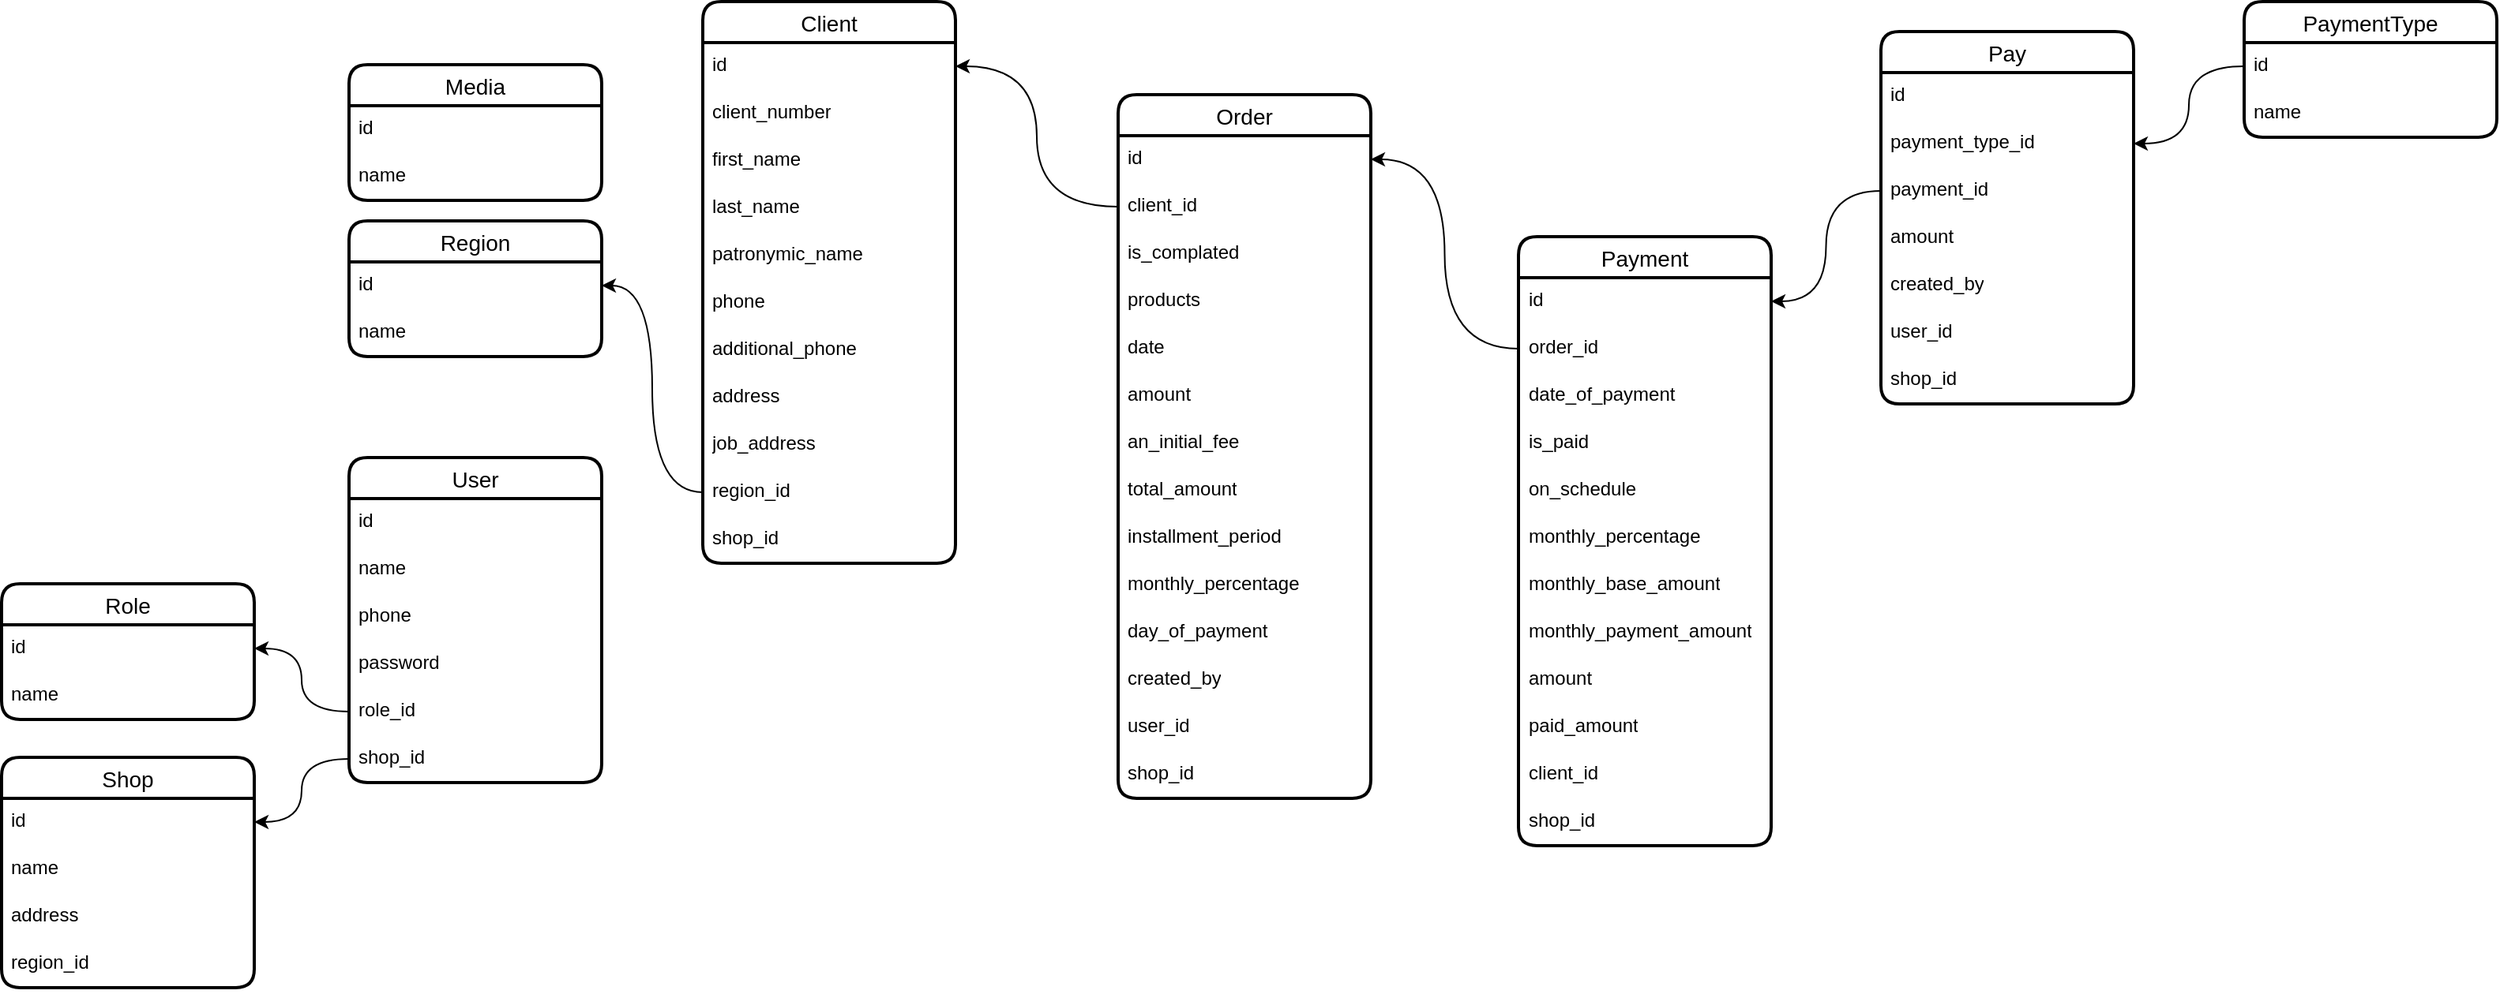 <mxfile version="24.2.5" type="github" pages="2">
  <diagram name="Страница — 1" id="WHzNaa2vAF3_SvquMsoz">
    <mxGraphModel dx="2049" dy="1054" grid="1" gridSize="10" guides="1" tooltips="1" connect="1" arrows="1" fold="1" page="1" pageScale="1" pageWidth="827" pageHeight="1169" math="0" shadow="0">
      <root>
        <mxCell id="0" />
        <mxCell id="1" parent="0" />
        <mxCell id="ufpbq39WT0exQgd2Rxnb-1" value="User" style="swimlane;fontStyle=0;childLayout=stackLayout;horizontal=1;startSize=26;horizontalStack=0;resizeParent=1;resizeParentMax=0;resizeLast=0;collapsible=1;marginBottom=0;align=center;fontSize=14;strokeWidth=2;rounded=1;shadow=0;glass=0;swimlaneLine=1;" parent="1" vertex="1">
          <mxGeometry x="340" y="790" width="160" height="206" as="geometry" />
        </mxCell>
        <mxCell id="ufpbq39WT0exQgd2Rxnb-2" value="id" style="text;strokeColor=none;fillColor=none;spacingLeft=4;spacingRight=4;overflow=hidden;rotatable=0;points=[[0,0.5],[1,0.5]];portConstraint=eastwest;fontSize=12;whiteSpace=wrap;html=1;" parent="ufpbq39WT0exQgd2Rxnb-1" vertex="1">
          <mxGeometry y="26" width="160" height="30" as="geometry" />
        </mxCell>
        <mxCell id="ufpbq39WT0exQgd2Rxnb-3" value="name" style="text;strokeColor=none;fillColor=none;spacingLeft=4;spacingRight=4;overflow=hidden;rotatable=0;points=[[0,0.5],[1,0.5]];portConstraint=eastwest;fontSize=12;whiteSpace=wrap;html=1;" parent="ufpbq39WT0exQgd2Rxnb-1" vertex="1">
          <mxGeometry y="56" width="160" height="30" as="geometry" />
        </mxCell>
        <mxCell id="ufpbq39WT0exQgd2Rxnb-4" value="phone" style="text;strokeColor=none;fillColor=none;spacingLeft=4;spacingRight=4;overflow=hidden;rotatable=0;points=[[0,0.5],[1,0.5]];portConstraint=eastwest;fontSize=12;whiteSpace=wrap;html=1;" parent="ufpbq39WT0exQgd2Rxnb-1" vertex="1">
          <mxGeometry y="86" width="160" height="30" as="geometry" />
        </mxCell>
        <mxCell id="ufpbq39WT0exQgd2Rxnb-5" value="password" style="text;strokeColor=none;fillColor=none;spacingLeft=4;spacingRight=4;overflow=hidden;rotatable=0;points=[[0,0.5],[1,0.5]];portConstraint=eastwest;fontSize=12;whiteSpace=wrap;html=1;" parent="ufpbq39WT0exQgd2Rxnb-1" vertex="1">
          <mxGeometry y="116" width="160" height="30" as="geometry" />
        </mxCell>
        <mxCell id="hS9vgsViVSdzWUvUSHCV-33" value="role_id" style="text;strokeColor=none;fillColor=none;spacingLeft=4;spacingRight=4;overflow=hidden;rotatable=0;points=[[0,0.5],[1,0.5]];portConstraint=eastwest;fontSize=12;whiteSpace=wrap;html=1;" parent="ufpbq39WT0exQgd2Rxnb-1" vertex="1">
          <mxGeometry y="146" width="160" height="30" as="geometry" />
        </mxCell>
        <mxCell id="hS9vgsViVSdzWUvUSHCV-14" value="shop_id" style="text;strokeColor=none;fillColor=none;spacingLeft=4;spacingRight=4;overflow=hidden;rotatable=0;points=[[0,0.5],[1,0.5]];portConstraint=eastwest;fontSize=12;whiteSpace=wrap;html=1;" parent="ufpbq39WT0exQgd2Rxnb-1" vertex="1">
          <mxGeometry y="176" width="160" height="30" as="geometry" />
        </mxCell>
        <mxCell id="ufpbq39WT0exQgd2Rxnb-11" value="Order" style="swimlane;fontStyle=0;childLayout=stackLayout;horizontal=1;startSize=26;horizontalStack=0;resizeParent=1;resizeParentMax=0;resizeLast=0;collapsible=1;marginBottom=0;align=center;fontSize=14;strokeWidth=2;rounded=1;shadow=0;glass=0;swimlaneLine=1;" parent="1" vertex="1">
          <mxGeometry x="827" y="560" width="160" height="446" as="geometry" />
        </mxCell>
        <mxCell id="ufpbq39WT0exQgd2Rxnb-12" value="id" style="text;strokeColor=none;fillColor=none;spacingLeft=4;spacingRight=4;overflow=hidden;rotatable=0;points=[[0,0.5],[1,0.5]];portConstraint=eastwest;fontSize=12;whiteSpace=wrap;html=1;" parent="ufpbq39WT0exQgd2Rxnb-11" vertex="1">
          <mxGeometry y="26" width="160" height="30" as="geometry" />
        </mxCell>
        <mxCell id="ufpbq39WT0exQgd2Rxnb-13" value="client_id" style="text;strokeColor=none;fillColor=none;spacingLeft=4;spacingRight=4;overflow=hidden;rotatable=0;points=[[0,0.5],[1,0.5]];portConstraint=eastwest;fontSize=12;whiteSpace=wrap;html=1;" parent="ufpbq39WT0exQgd2Rxnb-11" vertex="1">
          <mxGeometry y="56" width="160" height="30" as="geometry" />
        </mxCell>
        <mxCell id="ufpbq39WT0exQgd2Rxnb-19" value="is_complated" style="text;strokeColor=none;fillColor=none;spacingLeft=4;spacingRight=4;overflow=hidden;rotatable=0;points=[[0,0.5],[1,0.5]];portConstraint=eastwest;fontSize=12;whiteSpace=wrap;html=1;" parent="ufpbq39WT0exQgd2Rxnb-11" vertex="1">
          <mxGeometry y="86" width="160" height="30" as="geometry" />
        </mxCell>
        <mxCell id="ufpbq39WT0exQgd2Rxnb-30" value="products" style="text;strokeColor=none;fillColor=none;spacingLeft=4;spacingRight=4;overflow=hidden;rotatable=0;points=[[0,0.5],[1,0.5]];portConstraint=eastwest;fontSize=12;whiteSpace=wrap;html=1;" parent="ufpbq39WT0exQgd2Rxnb-11" vertex="1">
          <mxGeometry y="116" width="160" height="30" as="geometry" />
        </mxCell>
        <mxCell id="ufpbq39WT0exQgd2Rxnb-32" value="date" style="text;strokeColor=none;fillColor=none;spacingLeft=4;spacingRight=4;overflow=hidden;rotatable=0;points=[[0,0.5],[1,0.5]];portConstraint=eastwest;fontSize=12;whiteSpace=wrap;html=1;" parent="ufpbq39WT0exQgd2Rxnb-11" vertex="1">
          <mxGeometry y="146" width="160" height="30" as="geometry" />
        </mxCell>
        <mxCell id="2HXU6Upzlg9KUPoMQx_O-27" value="amount" style="text;strokeColor=none;fillColor=none;spacingLeft=4;spacingRight=4;overflow=hidden;rotatable=0;points=[[0,0.5],[1,0.5]];portConstraint=eastwest;fontSize=12;whiteSpace=wrap;html=1;" parent="ufpbq39WT0exQgd2Rxnb-11" vertex="1">
          <mxGeometry y="176" width="160" height="30" as="geometry" />
        </mxCell>
        <mxCell id="2HXU6Upzlg9KUPoMQx_O-28" value="an_initial_fee" style="text;strokeColor=none;fillColor=none;spacingLeft=4;spacingRight=4;overflow=hidden;rotatable=0;points=[[0,0.5],[1,0.5]];portConstraint=eastwest;fontSize=12;whiteSpace=wrap;html=1;" parent="ufpbq39WT0exQgd2Rxnb-11" vertex="1">
          <mxGeometry y="206" width="160" height="30" as="geometry" />
        </mxCell>
        <mxCell id="2HXU6Upzlg9KUPoMQx_O-29" value="total_amount" style="text;strokeColor=none;fillColor=none;spacingLeft=4;spacingRight=4;overflow=hidden;rotatable=0;points=[[0,0.5],[1,0.5]];portConstraint=eastwest;fontSize=12;whiteSpace=wrap;html=1;" parent="ufpbq39WT0exQgd2Rxnb-11" vertex="1">
          <mxGeometry y="236" width="160" height="30" as="geometry" />
        </mxCell>
        <mxCell id="2HXU6Upzlg9KUPoMQx_O-31" value="installment_period" style="text;strokeColor=none;fillColor=none;spacingLeft=4;spacingRight=4;overflow=hidden;rotatable=0;points=[[0,0.5],[1,0.5]];portConstraint=eastwest;fontSize=12;whiteSpace=wrap;html=1;" parent="ufpbq39WT0exQgd2Rxnb-11" vertex="1">
          <mxGeometry y="266" width="160" height="30" as="geometry" />
        </mxCell>
        <mxCell id="2HXU6Upzlg9KUPoMQx_O-30" value="monthly_percentage" style="text;strokeColor=none;fillColor=none;spacingLeft=4;spacingRight=4;overflow=hidden;rotatable=0;points=[[0,0.5],[1,0.5]];portConstraint=eastwest;fontSize=12;whiteSpace=wrap;html=1;" parent="ufpbq39WT0exQgd2Rxnb-11" vertex="1">
          <mxGeometry y="296" width="160" height="30" as="geometry" />
        </mxCell>
        <mxCell id="2HXU6Upzlg9KUPoMQx_O-46" value="day_of_payment" style="text;strokeColor=none;fillColor=none;spacingLeft=4;spacingRight=4;overflow=hidden;rotatable=0;points=[[0,0.5],[1,0.5]];portConstraint=eastwest;fontSize=12;whiteSpace=wrap;html=1;" parent="ufpbq39WT0exQgd2Rxnb-11" vertex="1">
          <mxGeometry y="326" width="160" height="30" as="geometry" />
        </mxCell>
        <mxCell id="ufpbq39WT0exQgd2Rxnb-31" value="created_by" style="text;strokeColor=none;fillColor=none;spacingLeft=4;spacingRight=4;overflow=hidden;rotatable=0;points=[[0,0.5],[1,0.5]];portConstraint=eastwest;fontSize=12;whiteSpace=wrap;html=1;" parent="ufpbq39WT0exQgd2Rxnb-11" vertex="1">
          <mxGeometry y="356" width="160" height="30" as="geometry" />
        </mxCell>
        <mxCell id="hS9vgsViVSdzWUvUSHCV-9" value="user_id" style="text;strokeColor=none;fillColor=none;spacingLeft=4;spacingRight=4;overflow=hidden;rotatable=0;points=[[0,0.5],[1,0.5]];portConstraint=eastwest;fontSize=12;whiteSpace=wrap;html=1;" parent="ufpbq39WT0exQgd2Rxnb-11" vertex="1">
          <mxGeometry y="386" width="160" height="30" as="geometry" />
        </mxCell>
        <mxCell id="hS9vgsViVSdzWUvUSHCV-10" value="shop_id" style="text;strokeColor=none;fillColor=none;spacingLeft=4;spacingRight=4;overflow=hidden;rotatable=0;points=[[0,0.5],[1,0.5]];portConstraint=eastwest;fontSize=12;whiteSpace=wrap;html=1;" parent="ufpbq39WT0exQgd2Rxnb-11" vertex="1">
          <mxGeometry y="416" width="160" height="30" as="geometry" />
        </mxCell>
        <mxCell id="2HXU6Upzlg9KUPoMQx_O-1" value="Role" style="swimlane;fontStyle=0;childLayout=stackLayout;horizontal=1;startSize=26;horizontalStack=0;resizeParent=1;resizeParentMax=0;resizeLast=0;collapsible=1;marginBottom=0;align=center;fontSize=14;strokeWidth=2;rounded=1;shadow=0;glass=0;swimlaneLine=1;" parent="1" vertex="1">
          <mxGeometry x="120" y="870" width="160" height="86" as="geometry" />
        </mxCell>
        <mxCell id="2HXU6Upzlg9KUPoMQx_O-2" value="id" style="text;strokeColor=none;fillColor=none;spacingLeft=4;spacingRight=4;overflow=hidden;rotatable=0;points=[[0,0.5],[1,0.5]];portConstraint=eastwest;fontSize=12;whiteSpace=wrap;html=1;" parent="2HXU6Upzlg9KUPoMQx_O-1" vertex="1">
          <mxGeometry y="26" width="160" height="30" as="geometry" />
        </mxCell>
        <mxCell id="2HXU6Upzlg9KUPoMQx_O-3" value="name" style="text;strokeColor=none;fillColor=none;spacingLeft=4;spacingRight=4;overflow=hidden;rotatable=0;points=[[0,0.5],[1,0.5]];portConstraint=eastwest;fontSize=12;whiteSpace=wrap;html=1;" parent="2HXU6Upzlg9KUPoMQx_O-1" vertex="1">
          <mxGeometry y="56" width="160" height="30" as="geometry" />
        </mxCell>
        <mxCell id="2HXU6Upzlg9KUPoMQx_O-6" value="Client" style="swimlane;fontStyle=0;childLayout=stackLayout;horizontal=1;startSize=26;horizontalStack=0;resizeParent=1;resizeParentMax=0;resizeLast=0;collapsible=1;marginBottom=0;align=center;fontSize=14;strokeWidth=2;rounded=1;shadow=0;glass=0;swimlaneLine=1;" parent="1" vertex="1">
          <mxGeometry x="564" y="501" width="160" height="356" as="geometry" />
        </mxCell>
        <mxCell id="2HXU6Upzlg9KUPoMQx_O-7" value="id" style="text;strokeColor=none;fillColor=none;spacingLeft=4;spacingRight=4;overflow=hidden;rotatable=0;points=[[0,0.5],[1,0.5]];portConstraint=eastwest;fontSize=12;whiteSpace=wrap;html=1;" parent="2HXU6Upzlg9KUPoMQx_O-6" vertex="1">
          <mxGeometry y="26" width="160" height="30" as="geometry" />
        </mxCell>
        <mxCell id="2HXU6Upzlg9KUPoMQx_O-17" value="client_number" style="text;strokeColor=none;fillColor=none;spacingLeft=4;spacingRight=4;overflow=hidden;rotatable=0;points=[[0,0.5],[1,0.5]];portConstraint=eastwest;fontSize=12;whiteSpace=wrap;html=1;" parent="2HXU6Upzlg9KUPoMQx_O-6" vertex="1">
          <mxGeometry y="56" width="160" height="30" as="geometry" />
        </mxCell>
        <mxCell id="2HXU6Upzlg9KUPoMQx_O-8" value="first_name" style="text;strokeColor=none;fillColor=none;spacingLeft=4;spacingRight=4;overflow=hidden;rotatable=0;points=[[0,0.5],[1,0.5]];portConstraint=eastwest;fontSize=12;whiteSpace=wrap;html=1;" parent="2HXU6Upzlg9KUPoMQx_O-6" vertex="1">
          <mxGeometry y="86" width="160" height="30" as="geometry" />
        </mxCell>
        <mxCell id="2HXU6Upzlg9KUPoMQx_O-26" value="last_name" style="text;strokeColor=none;fillColor=none;spacingLeft=4;spacingRight=4;overflow=hidden;rotatable=0;points=[[0,0.5],[1,0.5]];portConstraint=eastwest;fontSize=12;whiteSpace=wrap;html=1;" parent="2HXU6Upzlg9KUPoMQx_O-6" vertex="1">
          <mxGeometry y="116" width="160" height="30" as="geometry" />
        </mxCell>
        <mxCell id="hS9vgsViVSdzWUvUSHCV-39" value="patronymic_name" style="text;strokeColor=none;fillColor=none;spacingLeft=4;spacingRight=4;overflow=hidden;rotatable=0;points=[[0,0.5],[1,0.5]];portConstraint=eastwest;fontSize=12;whiteSpace=wrap;html=1;" parent="2HXU6Upzlg9KUPoMQx_O-6" vertex="1">
          <mxGeometry y="146" width="160" height="30" as="geometry" />
        </mxCell>
        <mxCell id="2HXU6Upzlg9KUPoMQx_O-9" value="phone" style="text;strokeColor=none;fillColor=none;spacingLeft=4;spacingRight=4;overflow=hidden;rotatable=0;points=[[0,0.5],[1,0.5]];portConstraint=eastwest;fontSize=12;whiteSpace=wrap;html=1;" parent="2HXU6Upzlg9KUPoMQx_O-6" vertex="1">
          <mxGeometry y="176" width="160" height="30" as="geometry" />
        </mxCell>
        <mxCell id="2HXU6Upzlg9KUPoMQx_O-11" value="additional_phone" style="text;strokeColor=none;fillColor=none;spacingLeft=4;spacingRight=4;overflow=hidden;rotatable=0;points=[[0,0.5],[1,0.5]];portConstraint=eastwest;fontSize=12;whiteSpace=wrap;html=1;" parent="2HXU6Upzlg9KUPoMQx_O-6" vertex="1">
          <mxGeometry y="206" width="160" height="30" as="geometry" />
        </mxCell>
        <mxCell id="2HXU6Upzlg9KUPoMQx_O-10" value="address" style="text;strokeColor=none;fillColor=none;spacingLeft=4;spacingRight=4;overflow=hidden;rotatable=0;points=[[0,0.5],[1,0.5]];portConstraint=eastwest;fontSize=12;whiteSpace=wrap;html=1;" parent="2HXU6Upzlg9KUPoMQx_O-6" vertex="1">
          <mxGeometry y="236" width="160" height="30" as="geometry" />
        </mxCell>
        <mxCell id="2HXU6Upzlg9KUPoMQx_O-12" value="job_address" style="text;strokeColor=none;fillColor=none;spacingLeft=4;spacingRight=4;overflow=hidden;rotatable=0;points=[[0,0.5],[1,0.5]];portConstraint=eastwest;fontSize=12;whiteSpace=wrap;html=1;" parent="2HXU6Upzlg9KUPoMQx_O-6" vertex="1">
          <mxGeometry y="266" width="160" height="30" as="geometry" />
        </mxCell>
        <mxCell id="hS9vgsViVSdzWUvUSHCV-7" value="region_id" style="text;strokeColor=none;fillColor=none;spacingLeft=4;spacingRight=4;overflow=hidden;rotatable=0;points=[[0,0.5],[1,0.5]];portConstraint=eastwest;fontSize=12;whiteSpace=wrap;html=1;" parent="2HXU6Upzlg9KUPoMQx_O-6" vertex="1">
          <mxGeometry y="296" width="160" height="30" as="geometry" />
        </mxCell>
        <mxCell id="hS9vgsViVSdzWUvUSHCV-35" value="shop_id" style="text;strokeColor=none;fillColor=none;spacingLeft=4;spacingRight=4;overflow=hidden;rotatable=0;points=[[0,0.5],[1,0.5]];portConstraint=eastwest;fontSize=12;whiteSpace=wrap;html=1;" parent="2HXU6Upzlg9KUPoMQx_O-6" vertex="1">
          <mxGeometry y="326" width="160" height="30" as="geometry" />
        </mxCell>
        <mxCell id="2HXU6Upzlg9KUPoMQx_O-13" value="Media" style="swimlane;fontStyle=0;childLayout=stackLayout;horizontal=1;startSize=26;horizontalStack=0;resizeParent=1;resizeParentMax=0;resizeLast=0;collapsible=1;marginBottom=0;align=center;fontSize=14;strokeWidth=2;rounded=1;shadow=0;glass=0;swimlaneLine=1;" parent="1" vertex="1">
          <mxGeometry x="340" y="541" width="160" height="86" as="geometry" />
        </mxCell>
        <mxCell id="2HXU6Upzlg9KUPoMQx_O-14" value="id" style="text;strokeColor=none;fillColor=none;spacingLeft=4;spacingRight=4;overflow=hidden;rotatable=0;points=[[0,0.5],[1,0.5]];portConstraint=eastwest;fontSize=12;whiteSpace=wrap;html=1;" parent="2HXU6Upzlg9KUPoMQx_O-13" vertex="1">
          <mxGeometry y="26" width="160" height="30" as="geometry" />
        </mxCell>
        <mxCell id="2HXU6Upzlg9KUPoMQx_O-15" value="name" style="text;strokeColor=none;fillColor=none;spacingLeft=4;spacingRight=4;overflow=hidden;rotatable=0;points=[[0,0.5],[1,0.5]];portConstraint=eastwest;fontSize=12;whiteSpace=wrap;html=1;" parent="2HXU6Upzlg9KUPoMQx_O-13" vertex="1">
          <mxGeometry y="56" width="160" height="30" as="geometry" />
        </mxCell>
        <mxCell id="2HXU6Upzlg9KUPoMQx_O-16" style="edgeStyle=orthogonalEdgeStyle;rounded=0;orthogonalLoop=1;jettySize=auto;html=1;entryX=1;entryY=0.5;entryDx=0;entryDy=0;elbow=vertical;curved=1;" parent="1" source="ufpbq39WT0exQgd2Rxnb-13" target="2HXU6Upzlg9KUPoMQx_O-7" edge="1">
          <mxGeometry relative="1" as="geometry" />
        </mxCell>
        <mxCell id="2HXU6Upzlg9KUPoMQx_O-18" value="Payment" style="swimlane;fontStyle=0;childLayout=stackLayout;horizontal=1;startSize=26;horizontalStack=0;resizeParent=1;resizeParentMax=0;resizeLast=0;collapsible=1;marginBottom=0;align=center;fontSize=14;strokeWidth=2;rounded=1;shadow=0;glass=0;swimlaneLine=1;" parent="1" vertex="1">
          <mxGeometry x="1080.5" y="650" width="160" height="386" as="geometry" />
        </mxCell>
        <mxCell id="2HXU6Upzlg9KUPoMQx_O-19" value="id" style="text;strokeColor=none;fillColor=none;spacingLeft=4;spacingRight=4;overflow=hidden;rotatable=0;points=[[0,0.5],[1,0.5]];portConstraint=eastwest;fontSize=12;whiteSpace=wrap;html=1;" parent="2HXU6Upzlg9KUPoMQx_O-18" vertex="1">
          <mxGeometry y="26" width="160" height="30" as="geometry" />
        </mxCell>
        <mxCell id="2HXU6Upzlg9KUPoMQx_O-20" value="order_id" style="text;strokeColor=none;fillColor=none;spacingLeft=4;spacingRight=4;overflow=hidden;rotatable=0;points=[[0,0.5],[1,0.5]];portConstraint=eastwest;fontSize=12;whiteSpace=wrap;html=1;" parent="2HXU6Upzlg9KUPoMQx_O-18" vertex="1">
          <mxGeometry y="56" width="160" height="30" as="geometry" />
        </mxCell>
        <mxCell id="2HXU6Upzlg9KUPoMQx_O-22" value="date_of_payment" style="text;strokeColor=none;fillColor=none;spacingLeft=4;spacingRight=4;overflow=hidden;rotatable=0;points=[[0,0.5],[1,0.5]];portConstraint=eastwest;fontSize=12;whiteSpace=wrap;html=1;" parent="2HXU6Upzlg9KUPoMQx_O-18" vertex="1">
          <mxGeometry y="86" width="160" height="30" as="geometry" />
        </mxCell>
        <mxCell id="2HXU6Upzlg9KUPoMQx_O-32" value="is_paid" style="text;strokeColor=none;fillColor=none;spacingLeft=4;spacingRight=4;overflow=hidden;rotatable=0;points=[[0,0.5],[1,0.5]];portConstraint=eastwest;fontSize=12;whiteSpace=wrap;html=1;" parent="2HXU6Upzlg9KUPoMQx_O-18" vertex="1">
          <mxGeometry y="116" width="160" height="30" as="geometry" />
        </mxCell>
        <mxCell id="hS9vgsViVSdzWUvUSHCV-37" value="on_schedule" style="text;strokeColor=none;fillColor=none;spacingLeft=4;spacingRight=4;overflow=hidden;rotatable=0;points=[[0,0.5],[1,0.5]];portConstraint=eastwest;fontSize=12;whiteSpace=wrap;html=1;" parent="2HXU6Upzlg9KUPoMQx_O-18" vertex="1">
          <mxGeometry y="146" width="160" height="30" as="geometry" />
        </mxCell>
        <mxCell id="3xzzMHhzONUQdZBWQZge-1" value="monthly_percentage" style="text;strokeColor=none;fillColor=none;spacingLeft=4;spacingRight=4;overflow=hidden;rotatable=0;points=[[0,0.5],[1,0.5]];portConstraint=eastwest;fontSize=12;whiteSpace=wrap;html=1;" parent="2HXU6Upzlg9KUPoMQx_O-18" vertex="1">
          <mxGeometry y="176" width="160" height="30" as="geometry" />
        </mxCell>
        <mxCell id="hS9vgsViVSdzWUvUSHCV-1" value="monthly_base_amount" style="text;strokeColor=none;fillColor=none;spacingLeft=4;spacingRight=4;overflow=hidden;rotatable=0;points=[[0,0.5],[1,0.5]];portConstraint=eastwest;fontSize=12;whiteSpace=wrap;html=1;" parent="2HXU6Upzlg9KUPoMQx_O-18" vertex="1">
          <mxGeometry y="206" width="160" height="30" as="geometry" />
        </mxCell>
        <mxCell id="hS9vgsViVSdzWUvUSHCV-2" value="monthly_payment_amount" style="text;strokeColor=none;fillColor=none;spacingLeft=4;spacingRight=4;overflow=hidden;rotatable=0;points=[[0,0.5],[1,0.5]];portConstraint=eastwest;fontSize=12;whiteSpace=wrap;html=1;" parent="2HXU6Upzlg9KUPoMQx_O-18" vertex="1">
          <mxGeometry y="236" width="160" height="30" as="geometry" />
        </mxCell>
        <mxCell id="hS9vgsViVSdzWUvUSHCV-38" value="amount" style="text;strokeColor=none;fillColor=none;spacingLeft=4;spacingRight=4;overflow=hidden;rotatable=0;points=[[0,0.5],[1,0.5]];portConstraint=eastwest;fontSize=12;whiteSpace=wrap;html=1;" parent="2HXU6Upzlg9KUPoMQx_O-18" vertex="1">
          <mxGeometry y="266" width="160" height="30" as="geometry" />
        </mxCell>
        <mxCell id="hS9vgsViVSdzWUvUSHCV-17" value="paid_amount" style="text;strokeColor=none;fillColor=none;spacingLeft=4;spacingRight=4;overflow=hidden;rotatable=0;points=[[0,0.5],[1,0.5]];portConstraint=eastwest;fontSize=12;whiteSpace=wrap;html=1;" parent="2HXU6Upzlg9KUPoMQx_O-18" vertex="1">
          <mxGeometry y="296" width="160" height="30" as="geometry" />
        </mxCell>
        <mxCell id="rRhnVMUoknU9wxpVxaIB-1" value="client_id" style="text;strokeColor=none;fillColor=none;spacingLeft=4;spacingRight=4;overflow=hidden;rotatable=0;points=[[0,0.5],[1,0.5]];portConstraint=eastwest;fontSize=12;whiteSpace=wrap;html=1;" parent="2HXU6Upzlg9KUPoMQx_O-18" vertex="1">
          <mxGeometry y="326" width="160" height="30" as="geometry" />
        </mxCell>
        <mxCell id="hS9vgsViVSdzWUvUSHCV-30" value="shop_id" style="text;strokeColor=none;fillColor=none;spacingLeft=4;spacingRight=4;overflow=hidden;rotatable=0;points=[[0,0.5],[1,0.5]];portConstraint=eastwest;fontSize=12;whiteSpace=wrap;html=1;" parent="2HXU6Upzlg9KUPoMQx_O-18" vertex="1">
          <mxGeometry y="356" width="160" height="30" as="geometry" />
        </mxCell>
        <mxCell id="2HXU6Upzlg9KUPoMQx_O-25" style="edgeStyle=orthogonalEdgeStyle;rounded=0;orthogonalLoop=1;jettySize=auto;html=1;entryX=1;entryY=0.5;entryDx=0;entryDy=0;curved=1;" parent="1" source="2HXU6Upzlg9KUPoMQx_O-20" target="ufpbq39WT0exQgd2Rxnb-12" edge="1">
          <mxGeometry relative="1" as="geometry" />
        </mxCell>
        <mxCell id="2HXU6Upzlg9KUPoMQx_O-33" value="PaymentType" style="swimlane;fontStyle=0;childLayout=stackLayout;horizontal=1;startSize=26;horizontalStack=0;resizeParent=1;resizeParentMax=0;resizeLast=0;collapsible=1;marginBottom=0;align=center;fontSize=14;strokeWidth=2;rounded=1;shadow=0;glass=0;swimlaneLine=1;" parent="1" vertex="1">
          <mxGeometry x="1540" y="501" width="160" height="86" as="geometry" />
        </mxCell>
        <mxCell id="2HXU6Upzlg9KUPoMQx_O-34" value="id" style="text;strokeColor=none;fillColor=none;spacingLeft=4;spacingRight=4;overflow=hidden;rotatable=0;points=[[0,0.5],[1,0.5]];portConstraint=eastwest;fontSize=12;whiteSpace=wrap;html=1;" parent="2HXU6Upzlg9KUPoMQx_O-33" vertex="1">
          <mxGeometry y="26" width="160" height="30" as="geometry" />
        </mxCell>
        <mxCell id="2HXU6Upzlg9KUPoMQx_O-35" value="name" style="text;strokeColor=none;fillColor=none;spacingLeft=4;spacingRight=4;overflow=hidden;rotatable=0;points=[[0,0.5],[1,0.5]];portConstraint=eastwest;fontSize=12;whiteSpace=wrap;html=1;" parent="2HXU6Upzlg9KUPoMQx_O-33" vertex="1">
          <mxGeometry y="56" width="160" height="30" as="geometry" />
        </mxCell>
        <mxCell id="hS9vgsViVSdzWUvUSHCV-3" value="Region" style="swimlane;fontStyle=0;childLayout=stackLayout;horizontal=1;startSize=26;horizontalStack=0;resizeParent=1;resizeParentMax=0;resizeLast=0;collapsible=1;marginBottom=0;align=center;fontSize=14;strokeWidth=2;rounded=1;shadow=0;glass=0;swimlaneLine=1;" parent="1" vertex="1">
          <mxGeometry x="340" y="640" width="160" height="86" as="geometry" />
        </mxCell>
        <mxCell id="hS9vgsViVSdzWUvUSHCV-4" value="id" style="text;strokeColor=none;fillColor=none;spacingLeft=4;spacingRight=4;overflow=hidden;rotatable=0;points=[[0,0.5],[1,0.5]];portConstraint=eastwest;fontSize=12;whiteSpace=wrap;html=1;" parent="hS9vgsViVSdzWUvUSHCV-3" vertex="1">
          <mxGeometry y="26" width="160" height="30" as="geometry" />
        </mxCell>
        <mxCell id="hS9vgsViVSdzWUvUSHCV-5" value="name" style="text;strokeColor=none;fillColor=none;spacingLeft=4;spacingRight=4;overflow=hidden;rotatable=0;points=[[0,0.5],[1,0.5]];portConstraint=eastwest;fontSize=12;whiteSpace=wrap;html=1;" parent="hS9vgsViVSdzWUvUSHCV-3" vertex="1">
          <mxGeometry y="56" width="160" height="30" as="geometry" />
        </mxCell>
        <mxCell id="hS9vgsViVSdzWUvUSHCV-8" style="edgeStyle=orthogonalEdgeStyle;rounded=0;orthogonalLoop=1;jettySize=auto;html=1;entryX=1;entryY=0.5;entryDx=0;entryDy=0;curved=1;" parent="1" source="hS9vgsViVSdzWUvUSHCV-7" target="hS9vgsViVSdzWUvUSHCV-4" edge="1">
          <mxGeometry relative="1" as="geometry" />
        </mxCell>
        <mxCell id="hS9vgsViVSdzWUvUSHCV-11" value="Shop" style="swimlane;fontStyle=0;childLayout=stackLayout;horizontal=1;startSize=26;horizontalStack=0;resizeParent=1;resizeParentMax=0;resizeLast=0;collapsible=1;marginBottom=0;align=center;fontSize=14;strokeWidth=2;rounded=1;shadow=0;glass=0;swimlaneLine=1;" parent="1" vertex="1">
          <mxGeometry x="120" y="980" width="160" height="146" as="geometry" />
        </mxCell>
        <mxCell id="hS9vgsViVSdzWUvUSHCV-12" value="id" style="text;strokeColor=none;fillColor=none;spacingLeft=4;spacingRight=4;overflow=hidden;rotatable=0;points=[[0,0.5],[1,0.5]];portConstraint=eastwest;fontSize=12;whiteSpace=wrap;html=1;" parent="hS9vgsViVSdzWUvUSHCV-11" vertex="1">
          <mxGeometry y="26" width="160" height="30" as="geometry" />
        </mxCell>
        <mxCell id="hS9vgsViVSdzWUvUSHCV-13" value="name" style="text;strokeColor=none;fillColor=none;spacingLeft=4;spacingRight=4;overflow=hidden;rotatable=0;points=[[0,0.5],[1,0.5]];portConstraint=eastwest;fontSize=12;whiteSpace=wrap;html=1;" parent="hS9vgsViVSdzWUvUSHCV-11" vertex="1">
          <mxGeometry y="56" width="160" height="30" as="geometry" />
        </mxCell>
        <mxCell id="hS9vgsViVSdzWUvUSHCV-40" value="address" style="text;strokeColor=none;fillColor=none;spacingLeft=4;spacingRight=4;overflow=hidden;rotatable=0;points=[[0,0.5],[1,0.5]];portConstraint=eastwest;fontSize=12;whiteSpace=wrap;html=1;" parent="hS9vgsViVSdzWUvUSHCV-11" vertex="1">
          <mxGeometry y="86" width="160" height="30" as="geometry" />
        </mxCell>
        <mxCell id="hS9vgsViVSdzWUvUSHCV-41" value="region_id" style="text;strokeColor=none;fillColor=none;spacingLeft=4;spacingRight=4;overflow=hidden;rotatable=0;points=[[0,0.5],[1,0.5]];portConstraint=eastwest;fontSize=12;whiteSpace=wrap;html=1;" parent="hS9vgsViVSdzWUvUSHCV-11" vertex="1">
          <mxGeometry y="116" width="160" height="30" as="geometry" />
        </mxCell>
        <mxCell id="hS9vgsViVSdzWUvUSHCV-15" style="edgeStyle=orthogonalEdgeStyle;rounded=0;orthogonalLoop=1;jettySize=auto;html=1;entryX=1;entryY=0.5;entryDx=0;entryDy=0;curved=1;" parent="1" source="hS9vgsViVSdzWUvUSHCV-14" target="hS9vgsViVSdzWUvUSHCV-12" edge="1">
          <mxGeometry relative="1" as="geometry" />
        </mxCell>
        <mxCell id="hS9vgsViVSdzWUvUSHCV-18" value="Pay" style="swimlane;fontStyle=0;childLayout=stackLayout;horizontal=1;startSize=26;horizontalStack=0;resizeParent=1;resizeParentMax=0;resizeLast=0;collapsible=1;marginBottom=0;align=center;fontSize=14;strokeWidth=2;rounded=1;shadow=0;glass=0;swimlaneLine=1;" parent="1" vertex="1">
          <mxGeometry x="1310" y="520" width="160" height="236" as="geometry" />
        </mxCell>
        <mxCell id="hS9vgsViVSdzWUvUSHCV-19" value="id" style="text;strokeColor=none;fillColor=none;spacingLeft=4;spacingRight=4;overflow=hidden;rotatable=0;points=[[0,0.5],[1,0.5]];portConstraint=eastwest;fontSize=12;whiteSpace=wrap;html=1;" parent="hS9vgsViVSdzWUvUSHCV-18" vertex="1">
          <mxGeometry y="26" width="160" height="30" as="geometry" />
        </mxCell>
        <mxCell id="hS9vgsViVSdzWUvUSHCV-20" value="payment_type_id" style="text;strokeColor=none;fillColor=none;spacingLeft=4;spacingRight=4;overflow=hidden;rotatable=0;points=[[0,0.5],[1,0.5]];portConstraint=eastwest;fontSize=12;whiteSpace=wrap;html=1;" parent="hS9vgsViVSdzWUvUSHCV-18" vertex="1">
          <mxGeometry y="56" width="160" height="30" as="geometry" />
        </mxCell>
        <mxCell id="hS9vgsViVSdzWUvUSHCV-21" value="payment_id" style="text;strokeColor=none;fillColor=none;spacingLeft=4;spacingRight=4;overflow=hidden;rotatable=0;points=[[0,0.5],[1,0.5]];portConstraint=eastwest;fontSize=12;whiteSpace=wrap;html=1;" parent="hS9vgsViVSdzWUvUSHCV-18" vertex="1">
          <mxGeometry y="86" width="160" height="30" as="geometry" />
        </mxCell>
        <mxCell id="hS9vgsViVSdzWUvUSHCV-22" value="amount" style="text;strokeColor=none;fillColor=none;spacingLeft=4;spacingRight=4;overflow=hidden;rotatable=0;points=[[0,0.5],[1,0.5]];portConstraint=eastwest;fontSize=12;whiteSpace=wrap;html=1;" parent="hS9vgsViVSdzWUvUSHCV-18" vertex="1">
          <mxGeometry y="116" width="160" height="30" as="geometry" />
        </mxCell>
        <mxCell id="hS9vgsViVSdzWUvUSHCV-29" value="created_by" style="text;strokeColor=none;fillColor=none;spacingLeft=4;spacingRight=4;overflow=hidden;rotatable=0;points=[[0,0.5],[1,0.5]];portConstraint=eastwest;fontSize=12;whiteSpace=wrap;html=1;" parent="hS9vgsViVSdzWUvUSHCV-18" vertex="1">
          <mxGeometry y="146" width="160" height="30" as="geometry" />
        </mxCell>
        <mxCell id="hS9vgsViVSdzWUvUSHCV-32" value="user_id" style="text;strokeColor=none;fillColor=none;spacingLeft=4;spacingRight=4;overflow=hidden;rotatable=0;points=[[0,0.5],[1,0.5]];portConstraint=eastwest;fontSize=12;whiteSpace=wrap;html=1;" parent="hS9vgsViVSdzWUvUSHCV-18" vertex="1">
          <mxGeometry y="176" width="160" height="30" as="geometry" />
        </mxCell>
        <mxCell id="hS9vgsViVSdzWUvUSHCV-28" value="shop_id" style="text;strokeColor=none;fillColor=none;spacingLeft=4;spacingRight=4;overflow=hidden;rotatable=0;points=[[0,0.5],[1,0.5]];portConstraint=eastwest;fontSize=12;whiteSpace=wrap;html=1;" parent="hS9vgsViVSdzWUvUSHCV-18" vertex="1">
          <mxGeometry y="206" width="160" height="30" as="geometry" />
        </mxCell>
        <mxCell id="hS9vgsViVSdzWUvUSHCV-25" style="edgeStyle=orthogonalEdgeStyle;rounded=0;orthogonalLoop=1;jettySize=auto;html=1;entryX=1;entryY=0.5;entryDx=0;entryDy=0;curved=1;" parent="1" source="2HXU6Upzlg9KUPoMQx_O-34" target="hS9vgsViVSdzWUvUSHCV-20" edge="1">
          <mxGeometry relative="1" as="geometry" />
        </mxCell>
        <mxCell id="hS9vgsViVSdzWUvUSHCV-26" style="edgeStyle=orthogonalEdgeStyle;rounded=0;orthogonalLoop=1;jettySize=auto;html=1;entryX=1;entryY=0.5;entryDx=0;entryDy=0;curved=1;" parent="1" source="hS9vgsViVSdzWUvUSHCV-21" target="2HXU6Upzlg9KUPoMQx_O-19" edge="1">
          <mxGeometry relative="1" as="geometry" />
        </mxCell>
        <mxCell id="hS9vgsViVSdzWUvUSHCV-34" style="edgeStyle=orthogonalEdgeStyle;rounded=0;orthogonalLoop=1;jettySize=auto;html=1;entryX=1;entryY=0.5;entryDx=0;entryDy=0;curved=1;" parent="1" source="hS9vgsViVSdzWUvUSHCV-33" target="2HXU6Upzlg9KUPoMQx_O-2" edge="1">
          <mxGeometry relative="1" as="geometry" />
        </mxCell>
      </root>
    </mxGraphModel>
  </diagram>
  <diagram id="uheqqAOMcKl_Kb13xKM8" name="Страница — 2">
    <mxGraphModel dx="956" dy="492" grid="1" gridSize="10" guides="1" tooltips="1" connect="1" arrows="1" fold="1" page="1" pageScale="1" pageWidth="827" pageHeight="1169" math="0" shadow="0">
      <root>
        <mxCell id="0" />
        <mxCell id="1" parent="0" />
        <mxCell id="5kwxX6hxByvla325-LhF-1" value="User" style="swimlane;fontStyle=0;childLayout=stackLayout;horizontal=1;startSize=26;horizontalStack=0;resizeParent=1;resizeParentMax=0;resizeLast=0;collapsible=1;marginBottom=0;align=center;fontSize=14;strokeWidth=2;rounded=1;shadow=0;glass=0;swimlaneLine=1;" vertex="1" parent="1">
          <mxGeometry x="160" y="480" width="160" height="146" as="geometry" />
        </mxCell>
        <mxCell id="5kwxX6hxByvla325-LhF-2" value="id" style="text;strokeColor=none;fillColor=none;spacingLeft=4;spacingRight=4;overflow=hidden;rotatable=0;points=[[0,0.5],[1,0.5]];portConstraint=eastwest;fontSize=12;whiteSpace=wrap;html=1;" vertex="1" parent="5kwxX6hxByvla325-LhF-1">
          <mxGeometry y="26" width="160" height="30" as="geometry" />
        </mxCell>
        <mxCell id="5kwxX6hxByvla325-LhF-3" value="name" style="text;strokeColor=none;fillColor=none;spacingLeft=4;spacingRight=4;overflow=hidden;rotatable=0;points=[[0,0.5],[1,0.5]];portConstraint=eastwest;fontSize=12;whiteSpace=wrap;html=1;" vertex="1" parent="5kwxX6hxByvla325-LhF-1">
          <mxGeometry y="56" width="160" height="30" as="geometry" />
        </mxCell>
        <mxCell id="5kwxX6hxByvla325-LhF-4" value="phone" style="text;strokeColor=none;fillColor=none;spacingLeft=4;spacingRight=4;overflow=hidden;rotatable=0;points=[[0,0.5],[1,0.5]];portConstraint=eastwest;fontSize=12;whiteSpace=wrap;html=1;" vertex="1" parent="5kwxX6hxByvla325-LhF-1">
          <mxGeometry y="86" width="160" height="30" as="geometry" />
        </mxCell>
        <mxCell id="5kwxX6hxByvla325-LhF-5" value="password" style="text;strokeColor=none;fillColor=none;spacingLeft=4;spacingRight=4;overflow=hidden;rotatable=0;points=[[0,0.5],[1,0.5]];portConstraint=eastwest;fontSize=12;whiteSpace=wrap;html=1;" vertex="1" parent="5kwxX6hxByvla325-LhF-1">
          <mxGeometry y="116" width="160" height="30" as="geometry" />
        </mxCell>
        <mxCell id="5kwxX6hxByvla325-LhF-8" value="TelegraphBot" style="swimlane;fontStyle=0;childLayout=stackLayout;horizontal=1;startSize=26;horizontalStack=0;resizeParent=1;resizeParentMax=0;resizeLast=0;collapsible=1;marginBottom=0;align=center;fontSize=14;strokeWidth=2;rounded=1;shadow=0;glass=0;swimlaneLine=1;" vertex="1" parent="1">
          <mxGeometry x="450" y="350" width="160" height="116" as="geometry" />
        </mxCell>
        <mxCell id="5kwxX6hxByvla325-LhF-9" value="id" style="text;strokeColor=none;fillColor=none;spacingLeft=4;spacingRight=4;overflow=hidden;rotatable=0;points=[[0,0.5],[1,0.5]];portConstraint=eastwest;fontSize=12;whiteSpace=wrap;html=1;" vertex="1" parent="5kwxX6hxByvla325-LhF-8">
          <mxGeometry y="26" width="160" height="30" as="geometry" />
        </mxCell>
        <mxCell id="5kwxX6hxByvla325-LhF-10" value="name" style="text;strokeColor=none;fillColor=none;spacingLeft=4;spacingRight=4;overflow=hidden;rotatable=0;points=[[0,0.5],[1,0.5]];portConstraint=eastwest;fontSize=12;whiteSpace=wrap;html=1;" vertex="1" parent="5kwxX6hxByvla325-LhF-8">
          <mxGeometry y="56" width="160" height="30" as="geometry" />
        </mxCell>
        <mxCell id="5kwxX6hxByvla325-LhF-11" value="token" style="text;strokeColor=none;fillColor=none;spacingLeft=4;spacingRight=4;overflow=hidden;rotatable=0;points=[[0,0.5],[1,0.5]];portConstraint=eastwest;fontSize=12;whiteSpace=wrap;html=1;" vertex="1" parent="5kwxX6hxByvla325-LhF-8">
          <mxGeometry y="86" width="160" height="30" as="geometry" />
        </mxCell>
        <mxCell id="5kwxX6hxByvla325-LhF-13" value="TelegraphChat" style="swimlane;fontStyle=0;childLayout=stackLayout;horizontal=1;startSize=26;horizontalStack=0;resizeParent=1;resizeParentMax=0;resizeLast=0;collapsible=1;marginBottom=0;align=center;fontSize=14;strokeWidth=2;rounded=1;shadow=0;glass=0;swimlaneLine=1;" vertex="1" parent="1">
          <mxGeometry x="690" y="350" width="160" height="206" as="geometry" />
        </mxCell>
        <mxCell id="5kwxX6hxByvla325-LhF-14" value="id" style="text;strokeColor=none;fillColor=none;spacingLeft=4;spacingRight=4;overflow=hidden;rotatable=0;points=[[0,0.5],[1,0.5]];portConstraint=eastwest;fontSize=12;whiteSpace=wrap;html=1;" vertex="1" parent="5kwxX6hxByvla325-LhF-13">
          <mxGeometry y="26" width="160" height="30" as="geometry" />
        </mxCell>
        <mxCell id="5kwxX6hxByvla325-LhF-15" value="telegraph_bot_id" style="text;strokeColor=none;fillColor=none;spacingLeft=4;spacingRight=4;overflow=hidden;rotatable=0;points=[[0,0.5],[1,0.5]];portConstraint=eastwest;fontSize=12;whiteSpace=wrap;html=1;" vertex="1" parent="5kwxX6hxByvla325-LhF-13">
          <mxGeometry y="56" width="160" height="30" as="geometry" />
        </mxCell>
        <mxCell id="5kwxX6hxByvla325-LhF-16" value="chat_id" style="text;strokeColor=none;fillColor=none;spacingLeft=4;spacingRight=4;overflow=hidden;rotatable=0;points=[[0,0.5],[1,0.5]];portConstraint=eastwest;fontSize=12;whiteSpace=wrap;html=1;" vertex="1" parent="5kwxX6hxByvla325-LhF-13">
          <mxGeometry y="86" width="160" height="30" as="geometry" />
        </mxCell>
        <mxCell id="5kwxX6hxByvla325-LhF-18" value="first_name" style="text;strokeColor=none;fillColor=none;spacingLeft=4;spacingRight=4;overflow=hidden;rotatable=0;points=[[0,0.5],[1,0.5]];portConstraint=eastwest;fontSize=12;whiteSpace=wrap;html=1;" vertex="1" parent="5kwxX6hxByvla325-LhF-13">
          <mxGeometry y="116" width="160" height="30" as="geometry" />
        </mxCell>
        <mxCell id="5kwxX6hxByvla325-LhF-19" value="last_name" style="text;strokeColor=none;fillColor=none;spacingLeft=4;spacingRight=4;overflow=hidden;rotatable=0;points=[[0,0.5],[1,0.5]];portConstraint=eastwest;fontSize=12;whiteSpace=wrap;html=1;" vertex="1" parent="5kwxX6hxByvla325-LhF-13">
          <mxGeometry y="146" width="160" height="30" as="geometry" />
        </mxCell>
        <mxCell id="5kwxX6hxByvla325-LhF-20" value="phone" style="text;strokeColor=none;fillColor=none;spacingLeft=4;spacingRight=4;overflow=hidden;rotatable=0;points=[[0,0.5],[1,0.5]];portConstraint=eastwest;fontSize=12;whiteSpace=wrap;html=1;" vertex="1" parent="5kwxX6hxByvla325-LhF-13">
          <mxGeometry y="176" width="160" height="30" as="geometry" />
        </mxCell>
        <mxCell id="5kwxX6hxByvla325-LhF-17" style="edgeStyle=orthogonalEdgeStyle;rounded=0;orthogonalLoop=1;jettySize=auto;html=1;entryX=1;entryY=0.5;entryDx=0;entryDy=0;curved=1;" edge="1" parent="1" source="5kwxX6hxByvla325-LhF-15" target="5kwxX6hxByvla325-LhF-9">
          <mxGeometry relative="1" as="geometry" />
        </mxCell>
      </root>
    </mxGraphModel>
  </diagram>
</mxfile>
